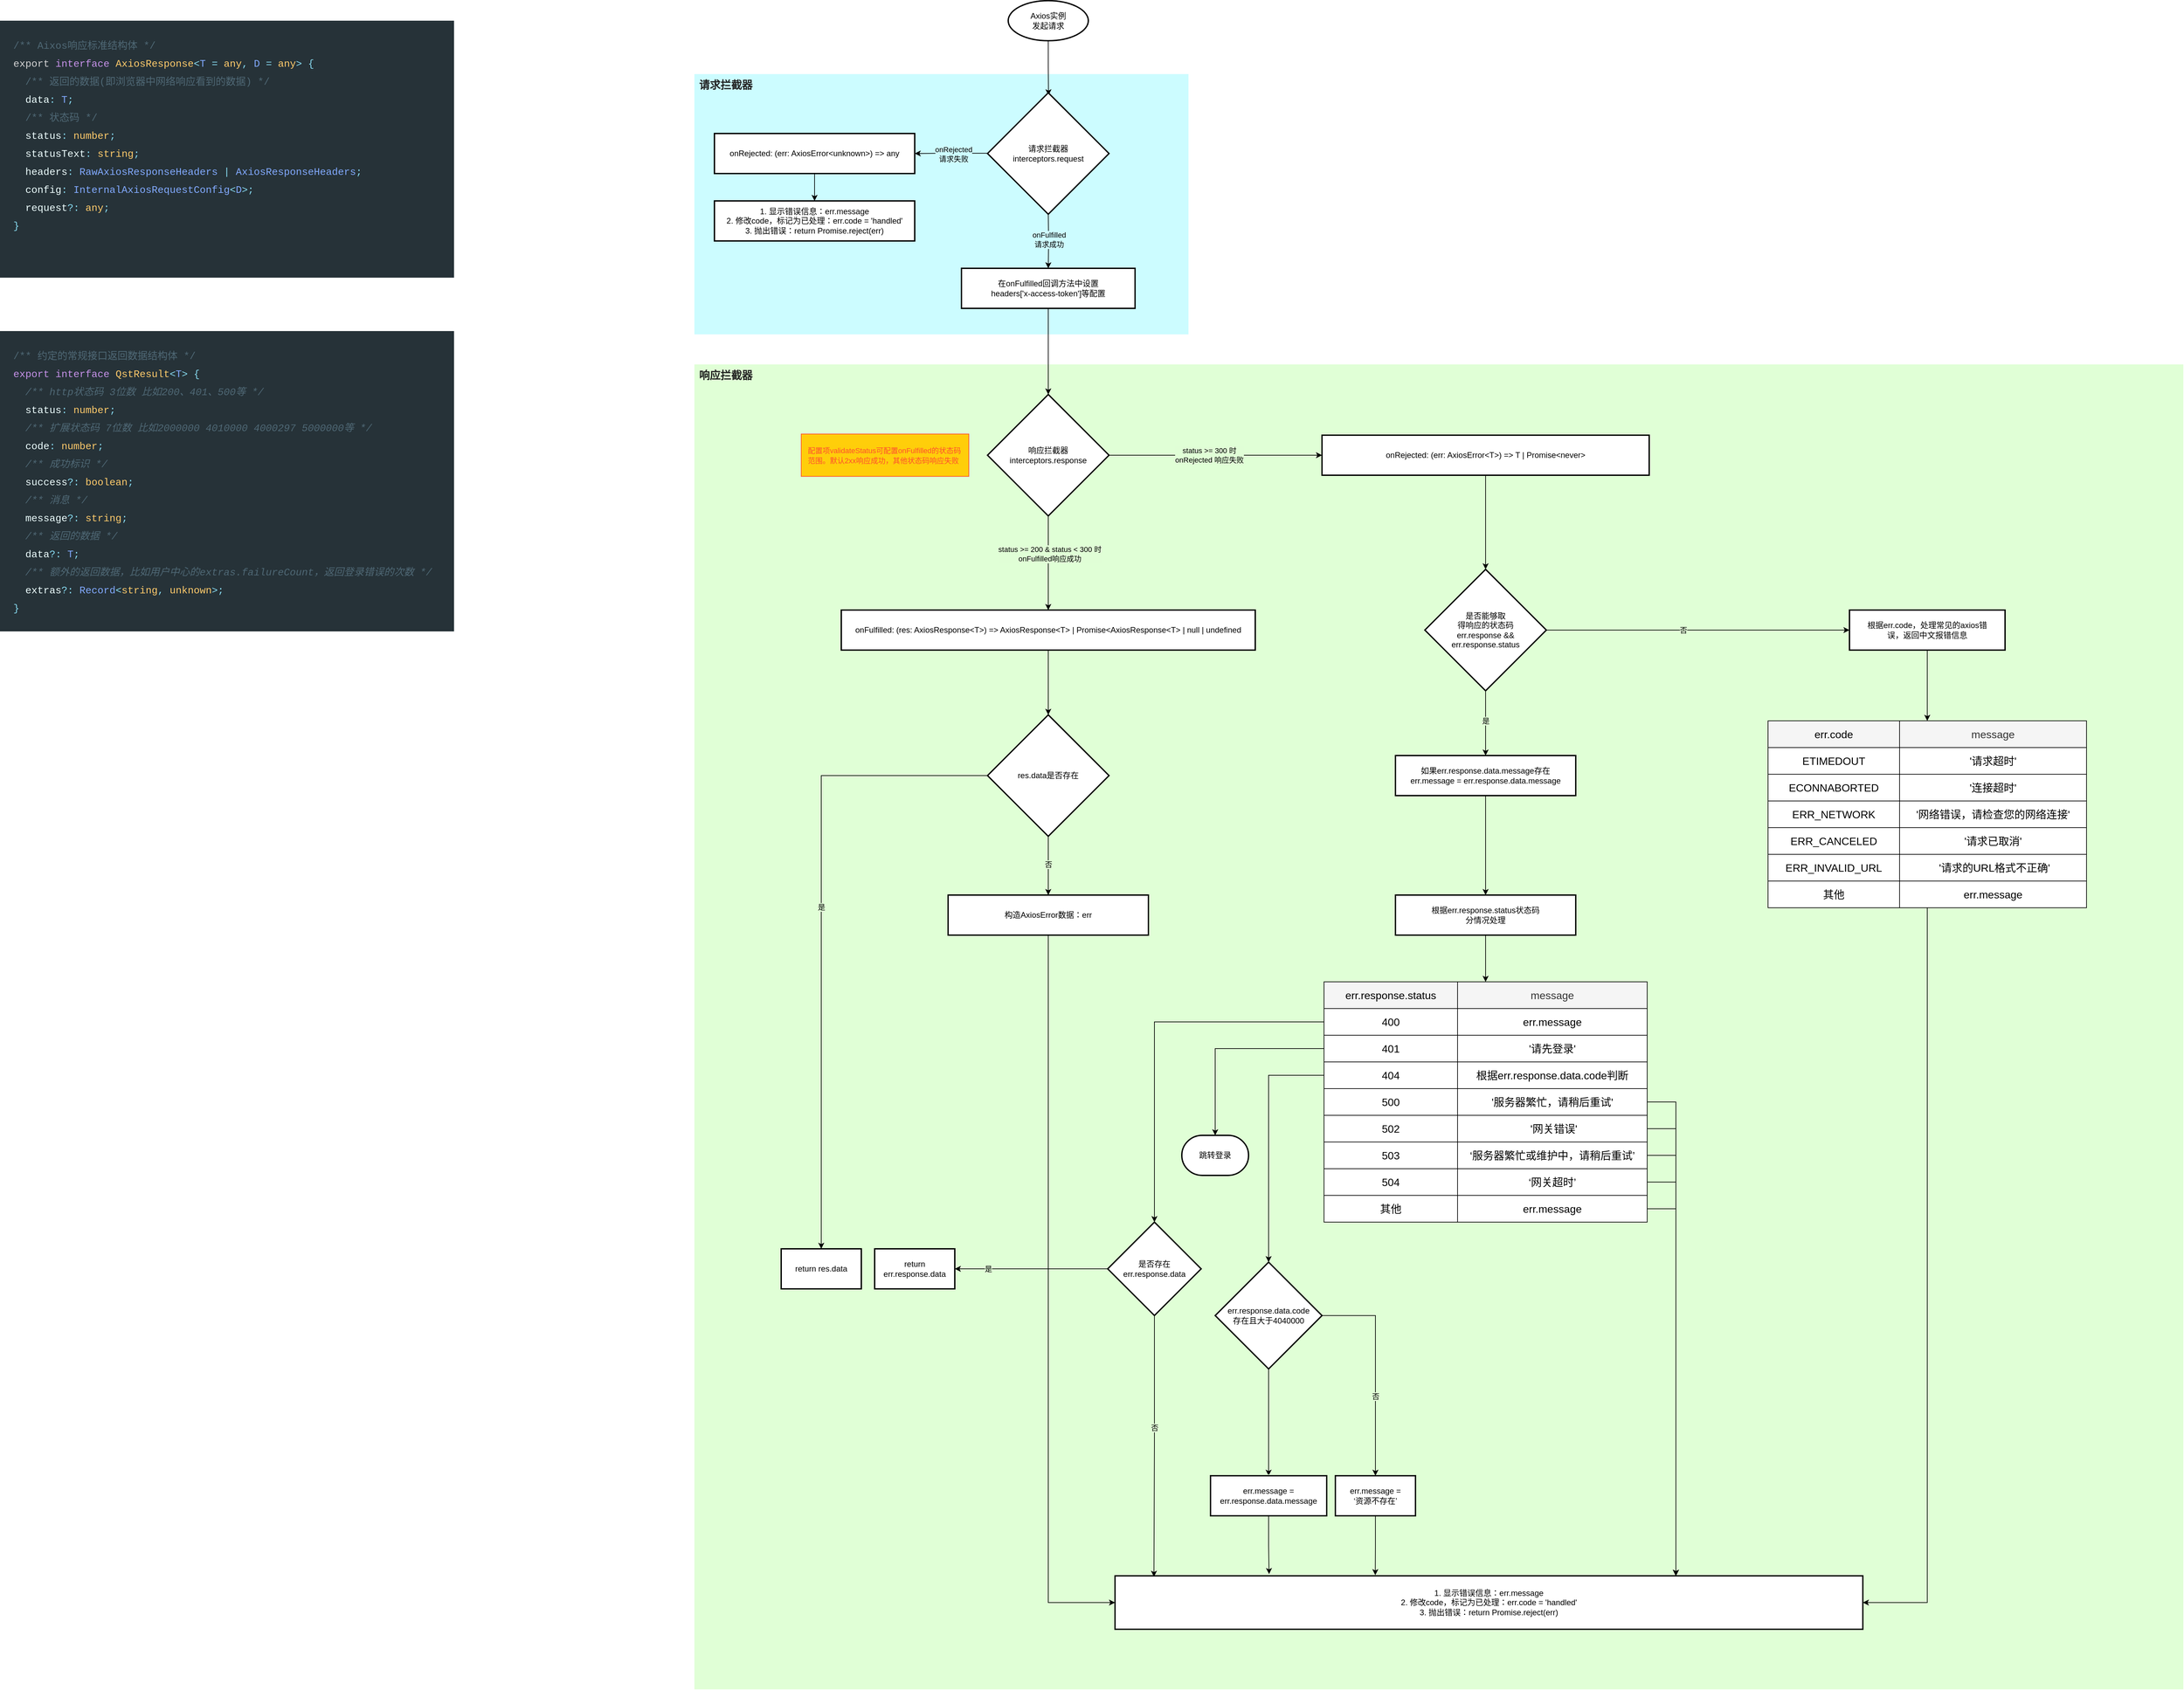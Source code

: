 <mxfile version="21.7.2" type="github">
  <diagram name="第 1 页" id="xQtrfD_Nb6HlviRhQj4i">
    <mxGraphModel dx="2612" dy="1546" grid="1" gridSize="10" guides="1" tooltips="1" connect="1" arrows="1" fold="1" page="1" pageScale="1" pageWidth="827" pageHeight="1169" math="0" shadow="0">
      <root>
        <mxCell id="0" />
        <mxCell id="1" parent="0" />
        <mxCell id="5VQ-BHDmZFzjsblghesp-70" value="响应拦截器" style="rounded=0;whiteSpace=wrap;html=1;fillColor=#E0FFD6;strokeColor=none;verticalAlign=top;align=left;spacingLeft=5;fontStyle=1;fontSize=16;fontColor=#222222;movable=0;resizable=0;rotatable=0;deletable=0;editable=0;locked=1;connectable=0;" vertex="1" parent="1">
          <mxGeometry x="1120" y="635" width="2230" height="1985" as="geometry" />
        </mxCell>
        <mxCell id="5VQ-BHDmZFzjsblghesp-57" value="请求拦截器" style="rounded=0;whiteSpace=wrap;html=1;fillColor=#ccfcff;strokeColor=none;verticalAlign=top;align=left;spacingLeft=5;fontStyle=1;fontSize=16;fontColor=#222222;movable=0;resizable=0;rotatable=0;deletable=0;editable=0;locked=1;connectable=0;" vertex="1" parent="1">
          <mxGeometry x="1120" y="200" width="740" height="390" as="geometry" />
        </mxCell>
        <mxCell id="5VQ-BHDmZFzjsblghesp-15" value="&lt;div style=&quot;font-family: &amp;quot;Fira Code&amp;quot;, Menlo, Monaco, &amp;quot;Courier New&amp;quot;, monospace, Menlo, Monaco, &amp;quot;Courier New&amp;quot;, monospace; font-size: 15px; line-height: 27px;&quot;&gt;&lt;div style=&quot;line-height: 27px;&quot;&gt;&lt;div style=&quot;&quot;&gt;&lt;font color=&quot;#4f6875&quot;&gt;/** 约定的常规接口返回数据结构体 */&lt;/font&gt;&lt;/div&gt;&lt;div style=&quot;color: rgb(212, 212, 212);&quot;&gt;&lt;span style=&quot;color: #c792ea;&quot;&gt;export&lt;/span&gt;&lt;span style=&quot;color: #eeffff;&quot;&gt; &lt;/span&gt;&lt;span style=&quot;color: #c792ea;&quot;&gt;interface&lt;/span&gt;&lt;span style=&quot;color: #eeffff;&quot;&gt; &lt;/span&gt;&lt;span style=&quot;color: #ffcb6b;&quot;&gt;QstResult&lt;/span&gt;&lt;span style=&quot;color: #89ddf3;&quot;&gt;&amp;lt;&lt;/span&gt;&lt;span style=&quot;color: #82aaff;&quot;&gt;T&lt;/span&gt;&lt;span style=&quot;color: #89ddf3;&quot;&gt;&amp;gt;&lt;/span&gt;&lt;span style=&quot;color: #eeffff;&quot;&gt; &lt;/span&gt;&lt;span style=&quot;color: #89ddf3;&quot;&gt;{&lt;/span&gt;&lt;/div&gt;&lt;div style=&quot;color: rgb(212, 212, 212);&quot;&gt;&lt;span style=&quot;color: #eeffff;&quot;&gt;&lt;/span&gt;&lt;span style=&quot;color: #4f6875;font-style: italic;&quot;&gt;&amp;nbsp; /** http状态码 3位数 比如200、401、500等 */&lt;/span&gt;&lt;/div&gt;&lt;div style=&quot;color: rgb(212, 212, 212);&quot;&gt;&lt;span style=&quot;color: #eeffff;&quot;&gt;&amp;nbsp; status&lt;/span&gt;&lt;span style=&quot;color: #89ddf3;&quot;&gt;:&lt;/span&gt;&lt;span style=&quot;color: #eeffff;&quot;&gt; &lt;/span&gt;&lt;span style=&quot;color: #ffcb6b;&quot;&gt;number&lt;/span&gt;&lt;span style=&quot;color: #89ddf3;&quot;&gt;;&lt;/span&gt;&lt;/div&gt;&lt;div style=&quot;color: rgb(212, 212, 212);&quot;&gt;&lt;span style=&quot;color: #eeffff;&quot;&gt;&lt;/span&gt;&lt;span style=&quot;color: #4f6875;font-style: italic;&quot;&gt;&amp;nbsp; /** 扩展状态码 7位数 比如2000000 4010000 4000297 5000000等 */&lt;/span&gt;&lt;/div&gt;&lt;div style=&quot;color: rgb(212, 212, 212);&quot;&gt;&lt;span style=&quot;color: #eeffff;&quot;&gt;&amp;nbsp; code&lt;/span&gt;&lt;span style=&quot;color: #89ddf3;&quot;&gt;:&lt;/span&gt;&lt;span style=&quot;color: #eeffff;&quot;&gt; &lt;/span&gt;&lt;span style=&quot;color: #ffcb6b;&quot;&gt;number&lt;/span&gt;&lt;span style=&quot;color: #89ddf3;&quot;&gt;;&lt;/span&gt;&lt;/div&gt;&lt;div style=&quot;color: rgb(212, 212, 212);&quot;&gt;&lt;span style=&quot;color: #eeffff;&quot;&gt;&lt;/span&gt;&lt;span style=&quot;color: #4f6875;font-style: italic;&quot;&gt;&amp;nbsp; /** 成功标识 */&lt;/span&gt;&lt;/div&gt;&lt;div style=&quot;color: rgb(212, 212, 212);&quot;&gt;&lt;span style=&quot;color: #eeffff;&quot;&gt;&amp;nbsp; success&lt;/span&gt;&lt;span style=&quot;color: #89ddf3;&quot;&gt;?:&lt;/span&gt;&lt;span style=&quot;color: #eeffff;&quot;&gt; &lt;/span&gt;&lt;span style=&quot;color: #ffcb6b;&quot;&gt;boolean&lt;/span&gt;&lt;span style=&quot;color: #89ddf3;&quot;&gt;;&lt;/span&gt;&lt;/div&gt;&lt;div style=&quot;color: rgb(212, 212, 212);&quot;&gt;&lt;span style=&quot;color: #eeffff;&quot;&gt;&lt;/span&gt;&lt;span style=&quot;color: #4f6875;font-style: italic;&quot;&gt;&amp;nbsp; /** 消息 */&lt;/span&gt;&lt;/div&gt;&lt;div style=&quot;color: rgb(212, 212, 212);&quot;&gt;&lt;span style=&quot;color: #eeffff;&quot;&gt;&amp;nbsp; message&lt;/span&gt;&lt;span style=&quot;color: #89ddf3;&quot;&gt;?:&lt;/span&gt;&lt;span style=&quot;color: #eeffff;&quot;&gt; &lt;/span&gt;&lt;span style=&quot;color: #ffcb6b;&quot;&gt;string&lt;/span&gt;&lt;span style=&quot;color: #89ddf3;&quot;&gt;;&lt;/span&gt;&lt;/div&gt;&lt;div style=&quot;color: rgb(212, 212, 212);&quot;&gt;&lt;span style=&quot;color: #eeffff;&quot;&gt;&lt;/span&gt;&lt;span style=&quot;color: #4f6875;font-style: italic;&quot;&gt;&amp;nbsp; /** 返回的数据 */&lt;/span&gt;&lt;/div&gt;&lt;div style=&quot;color: rgb(212, 212, 212);&quot;&gt;&lt;span style=&quot;color: #eeffff;&quot;&gt;&amp;nbsp; data&lt;/span&gt;&lt;span style=&quot;color: #89ddf3;&quot;&gt;?:&lt;/span&gt;&lt;span style=&quot;color: #eeffff;&quot;&gt; &lt;/span&gt;&lt;span style=&quot;color: #82aaff;&quot;&gt;T&lt;/span&gt;&lt;span style=&quot;color: #89ddf3;&quot;&gt;;&lt;/span&gt;&lt;/div&gt;&lt;div style=&quot;color: rgb(212, 212, 212);&quot;&gt;&lt;span style=&quot;color: #eeffff;&quot;&gt;&lt;/span&gt;&lt;span style=&quot;color: #4f6875;font-style: italic;&quot;&gt;&amp;nbsp; /** 额外的返回数据，比如用户中心的extras.failureCount，返回登录错误的次数 */&lt;/span&gt;&lt;/div&gt;&lt;div style=&quot;color: rgb(212, 212, 212);&quot;&gt;&lt;span style=&quot;color: #eeffff;&quot;&gt;&amp;nbsp; extras&lt;/span&gt;&lt;span style=&quot;color: #89ddf3;&quot;&gt;?:&lt;/span&gt;&lt;span style=&quot;color: #eeffff;&quot;&gt; &lt;/span&gt;&lt;span style=&quot;color: #82aaff;&quot;&gt;Record&lt;/span&gt;&lt;span style=&quot;color: #89ddf3;&quot;&gt;&amp;lt;&lt;/span&gt;&lt;span style=&quot;color: #ffcb6b;&quot;&gt;string&lt;/span&gt;&lt;span style=&quot;color: #89ddf3;&quot;&gt;,&lt;/span&gt;&lt;span style=&quot;color: #eeffff;&quot;&gt; &lt;/span&gt;&lt;span style=&quot;color: #ffcb6b;&quot;&gt;unknown&lt;/span&gt;&lt;span style=&quot;color: #89ddf3;&quot;&gt;&amp;gt;;&lt;/span&gt;&lt;/div&gt;&lt;div style=&quot;color: rgb(212, 212, 212);&quot;&gt;&lt;span style=&quot;color: #89ddf3;&quot;&gt;}&lt;/span&gt;&lt;/div&gt;&lt;/div&gt;&lt;/div&gt;" style="text;whiteSpace=wrap;html=1;perimeter=rectanglePerimeter;container=0;backgroundOutline=0;comic=0;labelBorderColor=none;verticalAlign=top;fontStyle=0;spacingTop=10;labelBackgroundColor=#263238;spacing=10;spacingLeft=10;spacingBottom=10;spacingRight=10;fillColor=#263238;" vertex="1" parent="1">
          <mxGeometry x="80" y="585" width="680" height="450" as="geometry" />
        </mxCell>
        <mxCell id="5VQ-BHDmZFzjsblghesp-24" value="&lt;div style=&quot;font-family: &amp;quot;Fira Code&amp;quot;, Menlo, Monaco, &amp;quot;Courier New&amp;quot;, monospace, Menlo, Monaco, &amp;quot;Courier New&amp;quot;, monospace; font-size: 15px; line-height: 27px;&quot;&gt;&lt;div style=&quot;line-height: 27px;&quot;&gt;&lt;div style=&quot;&quot;&gt;&lt;div style=&quot;line-height: 27px;&quot;&gt;&lt;div style=&quot;&quot;&gt;&lt;font color=&quot;#4f6875&quot;&gt;/** Aixos响应标准结构体 */&lt;/font&gt;&lt;br&gt;&lt;/div&gt;&lt;div style=&quot;color: rgb(212, 212, 212);&quot;&gt;export&lt;span style=&quot;color: #eeffff;&quot;&gt; &lt;/span&gt;&lt;span style=&quot;color: #c792ea;&quot;&gt;interface&lt;/span&gt;&lt;span style=&quot;color: #eeffff;&quot;&gt; &lt;/span&gt;&lt;span style=&quot;color: #ffcb6b;&quot;&gt;AxiosResponse&lt;/span&gt;&lt;span style=&quot;color: #89ddf3;&quot;&gt;&amp;lt;&lt;/span&gt;&lt;span style=&quot;color: #82aaff;&quot;&gt;T&lt;/span&gt;&lt;span style=&quot;color: #eeffff;&quot;&gt; &lt;/span&gt;&lt;span style=&quot;color: #89ddf3;&quot;&gt;=&lt;/span&gt;&lt;span style=&quot;color: #eeffff;&quot;&gt; &lt;/span&gt;&lt;span style=&quot;color: #ffcb6b;&quot;&gt;any&lt;/span&gt;&lt;span style=&quot;color: #89ddf3;&quot;&gt;,&lt;/span&gt;&lt;span style=&quot;color: #eeffff;&quot;&gt; &lt;/span&gt;&lt;span style=&quot;color: #82aaff;&quot;&gt;D&lt;/span&gt;&lt;span style=&quot;color: #eeffff;&quot;&gt; &lt;/span&gt;&lt;span style=&quot;color: #89ddf3;&quot;&gt;=&lt;/span&gt;&lt;span style=&quot;color: #eeffff;&quot;&gt; &lt;/span&gt;&lt;span style=&quot;color: #ffcb6b;&quot;&gt;any&lt;/span&gt;&lt;span style=&quot;color: #89ddf3;&quot;&gt;&amp;gt;&lt;/span&gt;&lt;span style=&quot;color: #eeffff;&quot;&gt; &lt;/span&gt;&lt;span style=&quot;color: #89ddf3;&quot;&gt;{&lt;/span&gt;&lt;/div&gt;&lt;div style=&quot;&quot;&gt;&lt;span style=&quot;color: rgb(137, 221, 243);&quot;&gt;&amp;nbsp; &lt;/span&gt;&lt;font color=&quot;#4f6875&quot;&gt;/** 返回的数据(即浏览器中网络响应看到的数据) */&lt;/font&gt;&lt;/div&gt;&lt;div style=&quot;color: rgb(212, 212, 212);&quot;&gt;&lt;span style=&quot;color: #eeffff;&quot;&gt;&amp;nbsp; data&lt;/span&gt;&lt;span style=&quot;color: #89ddf3;&quot;&gt;:&lt;/span&gt;&lt;span style=&quot;color: #eeffff;&quot;&gt; &lt;/span&gt;&lt;span style=&quot;color: #82aaff;&quot;&gt;T&lt;/span&gt;&lt;span style=&quot;color: #89ddf3;&quot;&gt;;&lt;/span&gt;&lt;/div&gt;&lt;div style=&quot;&quot;&gt;&lt;span style=&quot;color: rgb(137, 221, 243);&quot;&gt;&amp;nbsp;&amp;nbsp;&lt;/span&gt;&lt;font color=&quot;#4f6875&quot;&gt;/** 状态码 */&lt;/font&gt;&lt;/div&gt;&lt;div style=&quot;color: rgb(212, 212, 212);&quot;&gt;&lt;span style=&quot;color: #eeffff;&quot;&gt;&amp;nbsp; status&lt;/span&gt;&lt;span style=&quot;color: #89ddf3;&quot;&gt;:&lt;/span&gt;&lt;span style=&quot;color: #eeffff;&quot;&gt; &lt;/span&gt;&lt;span style=&quot;color: #ffcb6b;&quot;&gt;number&lt;/span&gt;&lt;span style=&quot;color: #89ddf3;&quot;&gt;;&lt;/span&gt;&lt;/div&gt;&lt;div style=&quot;color: rgb(212, 212, 212);&quot;&gt;&lt;span style=&quot;color: #eeffff;&quot;&gt;&amp;nbsp; statusText&lt;/span&gt;&lt;span style=&quot;color: #89ddf3;&quot;&gt;:&lt;/span&gt;&lt;span style=&quot;color: #eeffff;&quot;&gt; &lt;/span&gt;&lt;span style=&quot;color: #ffcb6b;&quot;&gt;string&lt;/span&gt;&lt;span style=&quot;color: #89ddf3;&quot;&gt;;&lt;/span&gt;&lt;/div&gt;&lt;div style=&quot;color: rgb(212, 212, 212);&quot;&gt;&lt;span style=&quot;color: #eeffff;&quot;&gt;&amp;nbsp; headers&lt;/span&gt;&lt;span style=&quot;color: #89ddf3;&quot;&gt;:&lt;/span&gt;&lt;span style=&quot;color: #eeffff;&quot;&gt; &lt;/span&gt;&lt;span style=&quot;color: #82aaff;&quot;&gt;RawAxiosResponseHeaders&lt;/span&gt;&lt;span style=&quot;color: #eeffff;&quot;&gt; &lt;/span&gt;&lt;span style=&quot;color: #89ddf3;&quot;&gt;|&lt;/span&gt;&lt;span style=&quot;color: #eeffff;&quot;&gt; &lt;/span&gt;&lt;span style=&quot;color: #82aaff;&quot;&gt;AxiosResponseHeaders&lt;/span&gt;&lt;span style=&quot;color: #89ddf3;&quot;&gt;;&lt;/span&gt;&lt;/div&gt;&lt;div style=&quot;color: rgb(212, 212, 212);&quot;&gt;&lt;span style=&quot;color: #eeffff;&quot;&gt;&amp;nbsp; config&lt;/span&gt;&lt;span style=&quot;color: #89ddf3;&quot;&gt;:&lt;/span&gt;&lt;span style=&quot;color: #eeffff;&quot;&gt; &lt;/span&gt;&lt;span style=&quot;color: #82aaff;&quot;&gt;InternalAxiosRequestConfig&lt;/span&gt;&lt;span style=&quot;color: #89ddf3;&quot;&gt;&amp;lt;&lt;/span&gt;&lt;span style=&quot;color: #82aaff;&quot;&gt;D&lt;/span&gt;&lt;span style=&quot;color: #89ddf3;&quot;&gt;&amp;gt;;&lt;/span&gt;&lt;/div&gt;&lt;div style=&quot;color: rgb(212, 212, 212);&quot;&gt;&lt;span style=&quot;color: #eeffff;&quot;&gt;&amp;nbsp; request&lt;/span&gt;&lt;span style=&quot;color: #89ddf3;&quot;&gt;?:&lt;/span&gt;&lt;span style=&quot;color: #eeffff;&quot;&gt; &lt;/span&gt;&lt;span style=&quot;color: #ffcb6b;&quot;&gt;any&lt;/span&gt;&lt;span style=&quot;color: #89ddf3;&quot;&gt;;&lt;/span&gt;&lt;/div&gt;&lt;div style=&quot;color: rgb(212, 212, 212);&quot;&gt;&lt;span style=&quot;color: #89ddf3;&quot;&gt;}&lt;/span&gt;&lt;/div&gt;&lt;/div&gt;&lt;/div&gt;&lt;/div&gt;&lt;/div&gt;" style="text;whiteSpace=wrap;html=1;perimeter=rectanglePerimeter;container=0;backgroundOutline=0;comic=0;labelBorderColor=none;verticalAlign=top;fontStyle=0;spacingTop=10;labelBackgroundColor=#263238;spacing=10;spacingLeft=10;spacingBottom=10;spacingRight=10;fillColor=#263238;" vertex="1" parent="1">
          <mxGeometry x="80" y="120" width="680" height="385" as="geometry" />
        </mxCell>
        <mxCell id="5VQ-BHDmZFzjsblghesp-45" value="" style="edgeStyle=orthogonalEdgeStyle;rounded=0;orthogonalLoop=1;jettySize=auto;html=1;entryX=0.502;entryY=0.021;entryDx=0;entryDy=0;entryPerimeter=0;" edge="1" parent="1" source="5VQ-BHDmZFzjsblghesp-25" target="5VQ-BHDmZFzjsblghesp-46">
          <mxGeometry relative="1" as="geometry">
            <mxPoint x="1650" y="220" as="targetPoint" />
          </mxGeometry>
        </mxCell>
        <mxCell id="5VQ-BHDmZFzjsblghesp-25" value="Axios实例&lt;br&gt;发起请求" style="strokeWidth=2;html=1;shape=mxgraph.flowchart.start_1;whiteSpace=wrap;" vertex="1" parent="1">
          <mxGeometry x="1590" y="90" width="120" height="60" as="geometry" />
        </mxCell>
        <mxCell id="5VQ-BHDmZFzjsblghesp-34" value="" style="edgeStyle=orthogonalEdgeStyle;rounded=0;orthogonalLoop=1;jettySize=auto;html=1;exitX=0.024;exitY=0.498;exitDx=0;exitDy=0;exitPerimeter=0;" edge="1" parent="1" source="5VQ-BHDmZFzjsblghesp-46" target="5VQ-BHDmZFzjsblghesp-33">
          <mxGeometry relative="1" as="geometry">
            <mxPoint x="1560" y="319" as="sourcePoint" />
          </mxGeometry>
        </mxCell>
        <mxCell id="5VQ-BHDmZFzjsblghesp-38" value="onRejected&lt;br&gt;请求失败" style="edgeLabel;html=1;align=center;verticalAlign=middle;resizable=0;points=[];labelBackgroundColor=#cdfcff;" vertex="1" connectable="0" parent="5VQ-BHDmZFzjsblghesp-34">
          <mxGeometry x="-0.028" y="1" relative="1" as="geometry">
            <mxPoint as="offset" />
          </mxGeometry>
        </mxCell>
        <mxCell id="5VQ-BHDmZFzjsblghesp-40" value="" style="edgeStyle=orthogonalEdgeStyle;rounded=0;orthogonalLoop=1;jettySize=auto;html=1;" edge="1" parent="1" target="5VQ-BHDmZFzjsblghesp-39">
          <mxGeometry relative="1" as="geometry">
            <mxPoint x="1650" y="408" as="sourcePoint" />
          </mxGeometry>
        </mxCell>
        <mxCell id="5VQ-BHDmZFzjsblghesp-41" value="onFulfilled&lt;br&gt;请求成功" style="edgeLabel;html=1;align=center;verticalAlign=middle;resizable=0;points=[];labelBackgroundColor=#cdfcff;" vertex="1" connectable="0" parent="5VQ-BHDmZFzjsblghesp-40">
          <mxGeometry x="-0.045" y="4" relative="1" as="geometry">
            <mxPoint x="-4" as="offset" />
          </mxGeometry>
        </mxCell>
        <mxCell id="5VQ-BHDmZFzjsblghesp-62" value="" style="edgeStyle=orthogonalEdgeStyle;rounded=0;orthogonalLoop=1;jettySize=auto;html=1;" edge="1" parent="1" source="5VQ-BHDmZFzjsblghesp-33" target="5VQ-BHDmZFzjsblghesp-61">
          <mxGeometry relative="1" as="geometry" />
        </mxCell>
        <mxCell id="5VQ-BHDmZFzjsblghesp-33" value="onRejected: (err: AxiosError&amp;lt;unknown&amp;gt;) =&amp;gt; any" style="rounded=0;whiteSpace=wrap;html=1;strokeWidth=2;" vertex="1" parent="1">
          <mxGeometry x="1150" y="289" width="300" height="60" as="geometry" />
        </mxCell>
        <mxCell id="5VQ-BHDmZFzjsblghesp-43" value="" style="edgeStyle=orthogonalEdgeStyle;rounded=0;orthogonalLoop=1;jettySize=auto;html=1;" edge="1" parent="1" source="5VQ-BHDmZFzjsblghesp-39" target="5VQ-BHDmZFzjsblghesp-42">
          <mxGeometry relative="1" as="geometry" />
        </mxCell>
        <mxCell id="5VQ-BHDmZFzjsblghesp-39" value="在onFulfilled回调方法中设置&lt;br&gt;headers[&#39;x-access-token&#39;]等配置" style="rounded=0;whiteSpace=wrap;html=1;strokeWidth=2;" vertex="1" parent="1">
          <mxGeometry x="1520" y="491" width="260" height="60" as="geometry" />
        </mxCell>
        <mxCell id="5VQ-BHDmZFzjsblghesp-48" value="" style="edgeStyle=orthogonalEdgeStyle;rounded=0;orthogonalLoop=1;jettySize=auto;html=1;" edge="1" parent="1" source="5VQ-BHDmZFzjsblghesp-42" target="5VQ-BHDmZFzjsblghesp-47">
          <mxGeometry relative="1" as="geometry" />
        </mxCell>
        <mxCell id="5VQ-BHDmZFzjsblghesp-49" value="status &amp;gt;= 200 &amp;amp; status &amp;lt; 300 时&lt;br&gt;onFulfilled响应成功" style="edgeLabel;html=1;align=center;verticalAlign=middle;resizable=0;points=[];labelBackgroundColor=#e0fed6;" vertex="1" connectable="0" parent="5VQ-BHDmZFzjsblghesp-48">
          <mxGeometry x="-0.192" y="2" relative="1" as="geometry">
            <mxPoint as="offset" />
          </mxGeometry>
        </mxCell>
        <mxCell id="5VQ-BHDmZFzjsblghesp-53" value="" style="edgeStyle=orthogonalEdgeStyle;rounded=0;orthogonalLoop=1;jettySize=auto;html=1;" edge="1" parent="1" source="5VQ-BHDmZFzjsblghesp-42" target="5VQ-BHDmZFzjsblghesp-52">
          <mxGeometry relative="1" as="geometry" />
        </mxCell>
        <mxCell id="5VQ-BHDmZFzjsblghesp-54" value="status &amp;gt;= 300 时&lt;br&gt;onRejected 响应失败" style="edgeLabel;html=1;align=center;verticalAlign=middle;resizable=0;points=[];labelBackgroundColor=#e0fed6;" vertex="1" connectable="0" parent="5VQ-BHDmZFzjsblghesp-53">
          <mxGeometry x="-0.064" relative="1" as="geometry">
            <mxPoint as="offset" />
          </mxGeometry>
        </mxCell>
        <mxCell id="5VQ-BHDmZFzjsblghesp-42" value="响应拦截器&lt;br&gt;interceptors.response" style="rhombus;whiteSpace=wrap;html=1;rounded=0;strokeWidth=2;" vertex="1" parent="1">
          <mxGeometry x="1559" y="680" width="182" height="182" as="geometry" />
        </mxCell>
        <mxCell id="5VQ-BHDmZFzjsblghesp-46" value="请求拦截器&lt;br&gt;interceptors.request" style="rhombus;whiteSpace=wrap;html=1;rounded=0;strokeWidth=2;" vertex="1" parent="1">
          <mxGeometry x="1559" y="228" width="182" height="182" as="geometry" />
        </mxCell>
        <mxCell id="5VQ-BHDmZFzjsblghesp-51" value="" style="edgeStyle=orthogonalEdgeStyle;rounded=0;orthogonalLoop=1;jettySize=auto;html=1;" edge="1" parent="1" source="5VQ-BHDmZFzjsblghesp-47" target="5VQ-BHDmZFzjsblghesp-50">
          <mxGeometry relative="1" as="geometry" />
        </mxCell>
        <mxCell id="5VQ-BHDmZFzjsblghesp-47" value="onFulfilled: (res: AxiosResponse&amp;lt;T&amp;gt;) =&amp;gt; AxiosResponse&amp;lt;T&amp;gt; | Promise&amp;lt;AxiosResponse&amp;lt;T&amp;gt; | null | undefined" style="whiteSpace=wrap;html=1;rounded=0;strokeWidth=2;" vertex="1" parent="1">
          <mxGeometry x="1340" y="1003" width="620" height="60" as="geometry" />
        </mxCell>
        <mxCell id="5VQ-BHDmZFzjsblghesp-59" value="" style="edgeStyle=orthogonalEdgeStyle;rounded=0;orthogonalLoop=1;jettySize=auto;html=1;" edge="1" parent="1" source="5VQ-BHDmZFzjsblghesp-50" target="5VQ-BHDmZFzjsblghesp-58">
          <mxGeometry relative="1" as="geometry" />
        </mxCell>
        <mxCell id="5VQ-BHDmZFzjsblghesp-60" value="否" style="edgeLabel;html=1;align=center;verticalAlign=middle;resizable=0;points=[];labelBackgroundColor=#e0fed6;" vertex="1" connectable="0" parent="5VQ-BHDmZFzjsblghesp-59">
          <mxGeometry x="-0.056" relative="1" as="geometry">
            <mxPoint as="offset" />
          </mxGeometry>
        </mxCell>
        <mxCell id="5VQ-BHDmZFzjsblghesp-68" value="" style="edgeStyle=orthogonalEdgeStyle;rounded=0;orthogonalLoop=1;jettySize=auto;html=1;" edge="1" parent="1" source="5VQ-BHDmZFzjsblghesp-50" target="5VQ-BHDmZFzjsblghesp-67">
          <mxGeometry relative="1" as="geometry" />
        </mxCell>
        <mxCell id="5VQ-BHDmZFzjsblghesp-69" value="是" style="edgeLabel;html=1;align=center;verticalAlign=middle;resizable=0;points=[];labelBackgroundColor=#e0fed6;" vertex="1" connectable="0" parent="5VQ-BHDmZFzjsblghesp-68">
          <mxGeometry x="-0.069" y="4" relative="1" as="geometry">
            <mxPoint x="-4" as="offset" />
          </mxGeometry>
        </mxCell>
        <mxCell id="5VQ-BHDmZFzjsblghesp-50" value="res.data是否存在" style="rhombus;whiteSpace=wrap;html=1;rounded=0;strokeWidth=2;" vertex="1" parent="1">
          <mxGeometry x="1559" y="1160" width="182" height="182" as="geometry" />
        </mxCell>
        <mxCell id="5VQ-BHDmZFzjsblghesp-73" value="" style="edgeStyle=orthogonalEdgeStyle;rounded=0;orthogonalLoop=1;jettySize=auto;html=1;" edge="1" parent="1" source="5VQ-BHDmZFzjsblghesp-52" target="5VQ-BHDmZFzjsblghesp-72">
          <mxGeometry relative="1" as="geometry" />
        </mxCell>
        <mxCell id="5VQ-BHDmZFzjsblghesp-52" value="onRejected: (err: AxiosError&amp;lt;T&amp;gt;) =&amp;gt; T | Promise&amp;lt;never&amp;gt;" style="whiteSpace=wrap;html=1;rounded=0;strokeWidth=2;" vertex="1" parent="1">
          <mxGeometry x="2060" y="741" width="490" height="60" as="geometry" />
        </mxCell>
        <mxCell id="5VQ-BHDmZFzjsblghesp-56" value="&lt;span style=&quot;font-family: Helvetica; font-size: 11px; font-style: normal; font-variant-ligatures: normal; font-variant-caps: normal; font-weight: 400; letter-spacing: normal; orphans: 2; text-align: center; text-indent: 0px; text-transform: none; widows: 2; word-spacing: 0px; -webkit-text-stroke-width: 0px; text-decoration-thickness: initial; text-decoration-style: initial; text-decoration-color: initial; float: none; display: inline !important;&quot;&gt;配置项validateStatus可配置onFulfilled的状态码范围。&lt;/span&gt;&lt;span style=&quot;font-family: Helvetica; font-size: 11px; font-style: normal; font-variant-ligatures: normal; font-variant-caps: normal; font-weight: 400; letter-spacing: normal; orphans: 2; text-align: center; text-indent: 0px; text-transform: none; widows: 2; word-spacing: 0px; -webkit-text-stroke-width: 0px; text-decoration-thickness: initial; text-decoration-style: initial; text-decoration-color: initial; float: none; display: inline !important;&quot;&gt;默认2xx响应成功，其他状态码响应失败&lt;/span&gt;" style="text;whiteSpace=wrap;html=1;labelBackgroundColor=#fece0a;fillColor=#FFCE0A;spacingTop=5;spacing=5;spacingLeft=5;spacingRight=5;spacingBottom=5;verticalAlign=middle;fontColor=#FF4C30;strokeColor=#ff4c30;rounded=0;shadow=0;glass=0;" vertex="1" parent="1">
          <mxGeometry x="1280" y="739.25" width="251" height="63.5" as="geometry" />
        </mxCell>
        <mxCell id="5VQ-BHDmZFzjsblghesp-241" style="edgeStyle=orthogonalEdgeStyle;rounded=0;orthogonalLoop=1;jettySize=auto;html=1;entryX=0;entryY=0.5;entryDx=0;entryDy=0;" edge="1" parent="1" source="5VQ-BHDmZFzjsblghesp-58" target="5VQ-BHDmZFzjsblghesp-120">
          <mxGeometry relative="1" as="geometry" />
        </mxCell>
        <mxCell id="5VQ-BHDmZFzjsblghesp-58" value="构造AxiosError数据：err" style="whiteSpace=wrap;html=1;rounded=0;strokeWidth=2;" vertex="1" parent="1">
          <mxGeometry x="1500" y="1430" width="300" height="60" as="geometry" />
        </mxCell>
        <mxCell id="5VQ-BHDmZFzjsblghesp-61" value="1. 显示错误信息：err.message&lt;br&gt;2. 修改code，标记为已处理：err.code = &#39;handled&#39;&lt;br&gt;3. 抛出错误：return Promise.reject(err)" style="rounded=0;whiteSpace=wrap;html=1;strokeWidth=2;" vertex="1" parent="1">
          <mxGeometry x="1150" y="390" width="300" height="60" as="geometry" />
        </mxCell>
        <mxCell id="5VQ-BHDmZFzjsblghesp-67" value="return res.data" style="whiteSpace=wrap;html=1;rounded=0;strokeWidth=2;" vertex="1" parent="1">
          <mxGeometry x="1250" y="1960" width="120" height="60" as="geometry" />
        </mxCell>
        <mxCell id="5VQ-BHDmZFzjsblghesp-78" value="" style="edgeStyle=orthogonalEdgeStyle;rounded=0;orthogonalLoop=1;jettySize=auto;html=1;" edge="1" parent="1" source="5VQ-BHDmZFzjsblghesp-72" target="5VQ-BHDmZFzjsblghesp-77">
          <mxGeometry relative="1" as="geometry" />
        </mxCell>
        <mxCell id="5VQ-BHDmZFzjsblghesp-79" value="否" style="edgeLabel;html=1;align=center;verticalAlign=middle;resizable=0;points=[];labelBackgroundColor=#e0fed6;" vertex="1" connectable="0" parent="5VQ-BHDmZFzjsblghesp-78">
          <mxGeometry x="-0.12" relative="1" as="geometry">
            <mxPoint x="5" as="offset" />
          </mxGeometry>
        </mxCell>
        <mxCell id="5VQ-BHDmZFzjsblghesp-133" value="" style="edgeStyle=orthogonalEdgeStyle;rounded=0;orthogonalLoop=1;jettySize=auto;html=1;" edge="1" parent="1" source="5VQ-BHDmZFzjsblghesp-72" target="5VQ-BHDmZFzjsblghesp-132">
          <mxGeometry relative="1" as="geometry" />
        </mxCell>
        <mxCell id="5VQ-BHDmZFzjsblghesp-134" value="是" style="edgeLabel;html=1;align=center;verticalAlign=middle;resizable=0;points=[];labelBackgroundColor=#e0fed6;" vertex="1" connectable="0" parent="5VQ-BHDmZFzjsblghesp-133">
          <mxGeometry x="-0.014" y="2" relative="1" as="geometry">
            <mxPoint x="-2" y="-3" as="offset" />
          </mxGeometry>
        </mxCell>
        <mxCell id="5VQ-BHDmZFzjsblghesp-72" value="是否能够取&lt;br&gt;得响应的状态码&lt;br&gt;err.response &amp;amp;&amp;amp; err.response.status" style="rhombus;whiteSpace=wrap;html=1;rounded=0;strokeWidth=2;arcSize=17;" vertex="1" parent="1">
          <mxGeometry x="2214" y="942" width="182" height="182" as="geometry" />
        </mxCell>
        <mxCell id="5VQ-BHDmZFzjsblghesp-279" style="edgeStyle=orthogonalEdgeStyle;rounded=0;orthogonalLoop=1;jettySize=auto;html=1;" edge="1" parent="1" source="5VQ-BHDmZFzjsblghesp-74" target="5VQ-BHDmZFzjsblghesp-248">
          <mxGeometry relative="1" as="geometry" />
        </mxCell>
        <mxCell id="5VQ-BHDmZFzjsblghesp-74" value="根据err.response.status状态码&lt;br&gt;分情况处理" style="whiteSpace=wrap;html=1;rounded=0;strokeWidth=2;arcSize=8;" vertex="1" parent="1">
          <mxGeometry x="2170" y="1430" width="270" height="60" as="geometry" />
        </mxCell>
        <mxCell id="5VQ-BHDmZFzjsblghesp-238" style="edgeStyle=orthogonalEdgeStyle;rounded=0;orthogonalLoop=1;jettySize=auto;html=1;entryX=0.5;entryY=0;entryDx=0;entryDy=0;" edge="1" parent="1" source="5VQ-BHDmZFzjsblghesp-77" target="5VQ-BHDmZFzjsblghesp-203">
          <mxGeometry relative="1" as="geometry" />
        </mxCell>
        <mxCell id="5VQ-BHDmZFzjsblghesp-77" value="根据err.code，处理常见的axios错&lt;br&gt;误，返回中文报错信息" style="whiteSpace=wrap;html=1;rounded=0;strokeWidth=2;" vertex="1" parent="1">
          <mxGeometry x="2850" y="1003" width="233" height="60" as="geometry" />
        </mxCell>
        <mxCell id="5VQ-BHDmZFzjsblghesp-114" value="" style="edgeStyle=orthogonalEdgeStyle;rounded=0;orthogonalLoop=1;jettySize=auto;html=1;entryX=0.5;entryY=0;entryDx=0;entryDy=0;exitX=0;exitY=0.5;exitDx=0;exitDy=0;" edge="1" parent="1" source="5VQ-BHDmZFzjsblghesp-252" target="5VQ-BHDmZFzjsblghesp-115">
          <mxGeometry relative="1" as="geometry">
            <mxPoint x="1809" y="1840" as="sourcePoint" />
            <mxPoint x="1809" y="1920" as="targetPoint" />
          </mxGeometry>
        </mxCell>
        <mxCell id="5VQ-BHDmZFzjsblghesp-138" value="" style="edgeStyle=orthogonalEdgeStyle;rounded=0;orthogonalLoop=1;jettySize=auto;html=1;exitX=0;exitY=0.5;exitDx=0;exitDy=0;" edge="1" parent="1" source="5VQ-BHDmZFzjsblghesp-258" target="5VQ-BHDmZFzjsblghesp-137">
          <mxGeometry relative="1" as="geometry">
            <mxPoint x="2093" y="1840" as="sourcePoint" />
          </mxGeometry>
        </mxCell>
        <mxCell id="5VQ-BHDmZFzjsblghesp-118" value="" style="edgeStyle=orthogonalEdgeStyle;rounded=0;orthogonalLoop=1;jettySize=auto;html=1;entryX=1;entryY=0.5;entryDx=0;entryDy=0;exitX=0;exitY=0.5;exitDx=0;exitDy=0;" edge="1" parent="1" source="5VQ-BHDmZFzjsblghesp-115" target="5VQ-BHDmZFzjsblghesp-117">
          <mxGeometry relative="1" as="geometry">
            <mxPoint x="1741.001" y="2090.021" as="sourcePoint" />
            <mxPoint x="1651.98" y="2160" as="targetPoint" />
          </mxGeometry>
        </mxCell>
        <mxCell id="5VQ-BHDmZFzjsblghesp-168" value="是" style="edgeLabel;html=1;align=center;verticalAlign=middle;resizable=0;points=[];labelBackgroundColor=#e0fed6;" vertex="1" connectable="0" parent="5VQ-BHDmZFzjsblghesp-118">
          <mxGeometry x="0.39" relative="1" as="geometry">
            <mxPoint x="-20" as="offset" />
          </mxGeometry>
        </mxCell>
        <mxCell id="5VQ-BHDmZFzjsblghesp-161" style="edgeStyle=orthogonalEdgeStyle;rounded=0;orthogonalLoop=1;jettySize=auto;html=1;entryX=0.052;entryY=0.017;entryDx=0;entryDy=0;entryPerimeter=0;" edge="1" parent="1" source="5VQ-BHDmZFzjsblghesp-115" target="5VQ-BHDmZFzjsblghesp-120">
          <mxGeometry relative="1" as="geometry">
            <mxPoint x="1809" y="2450" as="targetPoint" />
          </mxGeometry>
        </mxCell>
        <mxCell id="5VQ-BHDmZFzjsblghesp-162" value="否" style="edgeLabel;html=1;align=center;verticalAlign=middle;resizable=0;points=[];labelBackgroundColor=#e0fed6;" vertex="1" connectable="0" parent="5VQ-BHDmZFzjsblghesp-161">
          <mxGeometry x="-0.146" y="1" relative="1" as="geometry">
            <mxPoint x="-1" as="offset" />
          </mxGeometry>
        </mxCell>
        <mxCell id="5VQ-BHDmZFzjsblghesp-115" value="是否存在&lt;br&gt;err.response.data" style="rhombus;whiteSpace=wrap;html=1;rounded=0;strokeWidth=2;arcSize=13;" vertex="1" parent="1">
          <mxGeometry x="1739" y="1920" width="140" height="140" as="geometry" />
        </mxCell>
        <mxCell id="5VQ-BHDmZFzjsblghesp-117" value="return err.response.data" style="whiteSpace=wrap;html=1;rounded=0;strokeWidth=2;arcSize=13;" vertex="1" parent="1">
          <mxGeometry x="1390" y="1960" width="120" height="60" as="geometry" />
        </mxCell>
        <mxCell id="5VQ-BHDmZFzjsblghesp-120" value="1. 显示错误信息：err.message&lt;br&gt;2. 修改code，标记为已处理：err.code = &#39;handled&#39;&lt;br style=&quot;border-color: var(--border-color);&quot;&gt;3. 抛出错误：return Promise.reject(err)" style="whiteSpace=wrap;html=1;rounded=0;strokeWidth=2;arcSize=13;" vertex="1" parent="1">
          <mxGeometry x="1750" y="2450" width="1120" height="80" as="geometry" />
        </mxCell>
        <mxCell id="5VQ-BHDmZFzjsblghesp-166" value="" style="edgeStyle=orthogonalEdgeStyle;rounded=0;orthogonalLoop=1;jettySize=auto;html=1;entryX=0.5;entryY=0;entryDx=0;entryDy=0;entryPerimeter=0;exitX=0;exitY=0.5;exitDx=0;exitDy=0;" edge="1" parent="1" source="5VQ-BHDmZFzjsblghesp-255" target="5VQ-BHDmZFzjsblghesp-167">
          <mxGeometry relative="1" as="geometry">
            <mxPoint x="1951" y="1960" as="sourcePoint" />
            <mxPoint x="1951.0" y="2030" as="targetPoint" />
          </mxGeometry>
        </mxCell>
        <mxCell id="5VQ-BHDmZFzjsblghesp-136" value="" style="edgeStyle=orthogonalEdgeStyle;rounded=0;orthogonalLoop=1;jettySize=auto;html=1;entryX=0.5;entryY=0;entryDx=0;entryDy=0;" edge="1" parent="1" source="5VQ-BHDmZFzjsblghesp-132" target="5VQ-BHDmZFzjsblghesp-74">
          <mxGeometry relative="1" as="geometry">
            <mxPoint x="2305" y="1405" as="targetPoint" />
          </mxGeometry>
        </mxCell>
        <mxCell id="5VQ-BHDmZFzjsblghesp-132" value="如果err.response.data.message存在&lt;br&gt;err.message = err.response.data.message" style="rounded=0;whiteSpace=wrap;html=1;strokeWidth=2;" vertex="1" parent="1">
          <mxGeometry x="2170" y="1221" width="270" height="60" as="geometry" />
        </mxCell>
        <mxCell id="5VQ-BHDmZFzjsblghesp-140" value="" style="edgeStyle=orthogonalEdgeStyle;rounded=0;orthogonalLoop=1;jettySize=auto;html=1;exitX=0.5;exitY=1;exitDx=0;exitDy=0;" edge="1" parent="1" source="5VQ-BHDmZFzjsblghesp-137" target="5VQ-BHDmZFzjsblghesp-139">
          <mxGeometry relative="1" as="geometry" />
        </mxCell>
        <mxCell id="5VQ-BHDmZFzjsblghesp-141" value="是" style="edgeLabel;html=1;align=center;verticalAlign=middle;resizable=0;points=[];labelBackgroundColor=#e0fed6;" vertex="1" connectable="0" parent="5VQ-BHDmZFzjsblghesp-140">
          <mxGeometry x="-0.142" y="-1" relative="1" as="geometry">
            <mxPoint x="1" y="95" as="offset" />
          </mxGeometry>
        </mxCell>
        <mxCell id="5VQ-BHDmZFzjsblghesp-143" value="" style="edgeStyle=orthogonalEdgeStyle;rounded=0;orthogonalLoop=1;jettySize=auto;html=1;exitX=1;exitY=0.5;exitDx=0;exitDy=0;" edge="1" parent="1" source="5VQ-BHDmZFzjsblghesp-137" target="5VQ-BHDmZFzjsblghesp-142">
          <mxGeometry relative="1" as="geometry" />
        </mxCell>
        <mxCell id="5VQ-BHDmZFzjsblghesp-144" value="否" style="edgeLabel;html=1;align=center;verticalAlign=middle;resizable=0;points=[];labelBackgroundColor=#e0fed6;" vertex="1" connectable="0" parent="5VQ-BHDmZFzjsblghesp-143">
          <mxGeometry x="0.363" relative="1" as="geometry">
            <mxPoint y="-17" as="offset" />
          </mxGeometry>
        </mxCell>
        <mxCell id="5VQ-BHDmZFzjsblghesp-137" value="err.response.data.code&lt;br&gt;存在且大于4040000" style="rhombus;whiteSpace=wrap;html=1;rounded=0;strokeWidth=2;arcSize=8;" vertex="1" parent="1">
          <mxGeometry x="1900" y="1980" width="160" height="160" as="geometry" />
        </mxCell>
        <mxCell id="5VQ-BHDmZFzjsblghesp-163" style="edgeStyle=orthogonalEdgeStyle;rounded=0;orthogonalLoop=1;jettySize=auto;html=1;entryX=0.206;entryY=-0.034;entryDx=0;entryDy=0;entryPerimeter=0;" edge="1" parent="1" source="5VQ-BHDmZFzjsblghesp-139" target="5VQ-BHDmZFzjsblghesp-120">
          <mxGeometry relative="1" as="geometry">
            <mxPoint x="2010" y="2420" as="targetPoint" />
          </mxGeometry>
        </mxCell>
        <mxCell id="5VQ-BHDmZFzjsblghesp-139" value="err.message =&lt;br&gt;err.response.data.message" style="whiteSpace=wrap;html=1;rounded=0;strokeWidth=2;arcSize=8;" vertex="1" parent="1">
          <mxGeometry x="1893" y="2300" width="174" height="60" as="geometry" />
        </mxCell>
        <mxCell id="5VQ-BHDmZFzjsblghesp-164" style="edgeStyle=orthogonalEdgeStyle;rounded=0;orthogonalLoop=1;jettySize=auto;html=1;entryX=0.348;entryY=-0.013;entryDx=0;entryDy=0;entryPerimeter=0;" edge="1" parent="1" source="5VQ-BHDmZFzjsblghesp-142" target="5VQ-BHDmZFzjsblghesp-120">
          <mxGeometry relative="1" as="geometry" />
        </mxCell>
        <mxCell id="5VQ-BHDmZFzjsblghesp-142" value="err.message = &lt;br&gt;‘资源不存在’" style="whiteSpace=wrap;html=1;rounded=0;strokeWidth=2;arcSize=8;" vertex="1" parent="1">
          <mxGeometry x="2080" y="2300" width="120" height="60" as="geometry" />
        </mxCell>
        <mxCell id="5VQ-BHDmZFzjsblghesp-167" value="跳转登录" style="strokeWidth=2;html=1;shape=mxgraph.flowchart.terminator;whiteSpace=wrap;" vertex="1" parent="1">
          <mxGeometry x="1850" y="1790" width="100" height="60" as="geometry" />
        </mxCell>
        <mxCell id="5VQ-BHDmZFzjsblghesp-239" style="edgeStyle=orthogonalEdgeStyle;rounded=0;orthogonalLoop=1;jettySize=auto;html=1;entryX=1;entryY=0.5;entryDx=0;entryDy=0;" edge="1" parent="1" source="5VQ-BHDmZFzjsblghesp-203" target="5VQ-BHDmZFzjsblghesp-120">
          <mxGeometry relative="1" as="geometry" />
        </mxCell>
        <mxCell id="5VQ-BHDmZFzjsblghesp-203" value="" style="shape=table;startSize=0;container=1;collapsible=0;childLayout=tableLayout;fontSize=16;fillColor=#FFFFFF;" vertex="1" parent="1">
          <mxGeometry x="2728" y="1169" width="477" height="280" as="geometry" />
        </mxCell>
        <mxCell id="5VQ-BHDmZFzjsblghesp-204" value="" style="shape=tableRow;horizontal=0;startSize=0;swimlaneHead=0;swimlaneBody=0;strokeColor=inherit;top=0;left=0;bottom=0;right=0;collapsible=0;dropTarget=0;fillColor=none;points=[[0,0.5],[1,0.5]];portConstraint=eastwest;fontSize=16;" vertex="1" parent="5VQ-BHDmZFzjsblghesp-203">
          <mxGeometry width="477" height="40" as="geometry" />
        </mxCell>
        <mxCell id="5VQ-BHDmZFzjsblghesp-205" value="err.code" style="shape=partialRectangle;html=1;whiteSpace=wrap;connectable=0;strokeColor=default;overflow=hidden;fillColor=#f5f5f5;top=1;left=1;bottom=1;right=1;pointerEvents=1;fontSize=16;strokeWidth=1;fillStyle=auto;" vertex="1" parent="5VQ-BHDmZFzjsblghesp-204">
          <mxGeometry width="197" height="40" as="geometry">
            <mxRectangle width="197" height="40" as="alternateBounds" />
          </mxGeometry>
        </mxCell>
        <mxCell id="5VQ-BHDmZFzjsblghesp-206" value="message" style="shape=partialRectangle;html=1;whiteSpace=wrap;connectable=0;strokeColor=#000000;overflow=hidden;fillColor=#F5F5F5;top=1;left=1;bottom=1;right=1;pointerEvents=1;fontSize=16;fontColor=#333333;" vertex="1" parent="5VQ-BHDmZFzjsblghesp-204">
          <mxGeometry x="197" width="280" height="40" as="geometry">
            <mxRectangle width="280" height="40" as="alternateBounds" />
          </mxGeometry>
        </mxCell>
        <mxCell id="5VQ-BHDmZFzjsblghesp-208" value="" style="shape=tableRow;horizontal=0;startSize=0;swimlaneHead=0;swimlaneBody=0;strokeColor=inherit;top=0;left=0;bottom=0;right=0;collapsible=0;dropTarget=0;fillColor=none;points=[[0,0.5],[1,0.5]];portConstraint=eastwest;fontSize=16;" vertex="1" parent="5VQ-BHDmZFzjsblghesp-203">
          <mxGeometry y="40" width="477" height="40" as="geometry" />
        </mxCell>
        <mxCell id="5VQ-BHDmZFzjsblghesp-209" value="ETIMEDOUT" style="shape=partialRectangle;html=1;whiteSpace=wrap;connectable=0;strokeColor=inherit;overflow=hidden;fillColor=none;top=0;left=0;bottom=0;right=0;pointerEvents=1;fontSize=16;" vertex="1" parent="5VQ-BHDmZFzjsblghesp-208">
          <mxGeometry width="197" height="40" as="geometry">
            <mxRectangle width="197" height="40" as="alternateBounds" />
          </mxGeometry>
        </mxCell>
        <mxCell id="5VQ-BHDmZFzjsblghesp-210" value="&#39;请求超时&#39;" style="shape=partialRectangle;html=1;whiteSpace=wrap;connectable=0;strokeColor=inherit;overflow=hidden;fillColor=none;top=0;left=0;bottom=0;right=0;pointerEvents=1;fontSize=16;" vertex="1" parent="5VQ-BHDmZFzjsblghesp-208">
          <mxGeometry x="197" width="280" height="40" as="geometry">
            <mxRectangle width="280" height="40" as="alternateBounds" />
          </mxGeometry>
        </mxCell>
        <mxCell id="5VQ-BHDmZFzjsblghesp-212" value="" style="shape=tableRow;horizontal=0;startSize=0;swimlaneHead=0;swimlaneBody=0;strokeColor=inherit;top=0;left=0;bottom=0;right=0;collapsible=0;dropTarget=0;fillColor=none;points=[[0,0.5],[1,0.5]];portConstraint=eastwest;fontSize=16;" vertex="1" parent="5VQ-BHDmZFzjsblghesp-203">
          <mxGeometry y="80" width="477" height="40" as="geometry" />
        </mxCell>
        <mxCell id="5VQ-BHDmZFzjsblghesp-213" value="ECONNABORTED" style="shape=partialRectangle;html=1;whiteSpace=wrap;connectable=0;strokeColor=inherit;overflow=hidden;fillColor=none;top=0;left=0;bottom=0;right=0;pointerEvents=1;fontSize=16;" vertex="1" parent="5VQ-BHDmZFzjsblghesp-212">
          <mxGeometry width="197" height="40" as="geometry">
            <mxRectangle width="197" height="40" as="alternateBounds" />
          </mxGeometry>
        </mxCell>
        <mxCell id="5VQ-BHDmZFzjsblghesp-214" value="&#39;连接超时&#39;" style="shape=partialRectangle;html=1;whiteSpace=wrap;connectable=0;strokeColor=inherit;overflow=hidden;fillColor=none;top=0;left=0;bottom=0;right=0;pointerEvents=1;fontSize=16;" vertex="1" parent="5VQ-BHDmZFzjsblghesp-212">
          <mxGeometry x="197" width="280" height="40" as="geometry">
            <mxRectangle width="280" height="40" as="alternateBounds" />
          </mxGeometry>
        </mxCell>
        <mxCell id="5VQ-BHDmZFzjsblghesp-232" style="shape=tableRow;horizontal=0;startSize=0;swimlaneHead=0;swimlaneBody=0;strokeColor=inherit;top=0;left=0;bottom=0;right=0;collapsible=0;dropTarget=0;fillColor=none;points=[[0,0.5],[1,0.5]];portConstraint=eastwest;fontSize=16;" vertex="1" parent="5VQ-BHDmZFzjsblghesp-203">
          <mxGeometry y="120" width="477" height="40" as="geometry" />
        </mxCell>
        <mxCell id="5VQ-BHDmZFzjsblghesp-233" value="ERR_NETWORK" style="shape=partialRectangle;html=1;whiteSpace=wrap;connectable=0;strokeColor=inherit;overflow=hidden;fillColor=none;top=0;left=0;bottom=0;right=0;pointerEvents=1;fontSize=16;" vertex="1" parent="5VQ-BHDmZFzjsblghesp-232">
          <mxGeometry width="197" height="40" as="geometry">
            <mxRectangle width="197" height="40" as="alternateBounds" />
          </mxGeometry>
        </mxCell>
        <mxCell id="5VQ-BHDmZFzjsblghesp-234" value="&#39;网络错误，请检查您的网络连接&#39;" style="shape=partialRectangle;html=1;whiteSpace=wrap;connectable=0;strokeColor=inherit;overflow=hidden;fillColor=none;top=0;left=0;bottom=0;right=0;pointerEvents=1;fontSize=16;" vertex="1" parent="5VQ-BHDmZFzjsblghesp-232">
          <mxGeometry x="197" width="280" height="40" as="geometry">
            <mxRectangle width="280" height="40" as="alternateBounds" />
          </mxGeometry>
        </mxCell>
        <mxCell id="5VQ-BHDmZFzjsblghesp-229" style="shape=tableRow;horizontal=0;startSize=0;swimlaneHead=0;swimlaneBody=0;strokeColor=inherit;top=0;left=0;bottom=0;right=0;collapsible=0;dropTarget=0;fillColor=none;points=[[0,0.5],[1,0.5]];portConstraint=eastwest;fontSize=16;" vertex="1" parent="5VQ-BHDmZFzjsblghesp-203">
          <mxGeometry y="160" width="477" height="40" as="geometry" />
        </mxCell>
        <mxCell id="5VQ-BHDmZFzjsblghesp-230" value="ERR_CANCELED" style="shape=partialRectangle;html=1;whiteSpace=wrap;connectable=0;strokeColor=inherit;overflow=hidden;fillColor=none;top=0;left=0;bottom=0;right=0;pointerEvents=1;fontSize=16;" vertex="1" parent="5VQ-BHDmZFzjsblghesp-229">
          <mxGeometry width="197" height="40" as="geometry">
            <mxRectangle width="197" height="40" as="alternateBounds" />
          </mxGeometry>
        </mxCell>
        <mxCell id="5VQ-BHDmZFzjsblghesp-231" value="&#39;请求已取消&#39;" style="shape=partialRectangle;html=1;whiteSpace=wrap;connectable=0;strokeColor=inherit;overflow=hidden;fillColor=none;top=0;left=0;bottom=0;right=0;pointerEvents=1;fontSize=16;" vertex="1" parent="5VQ-BHDmZFzjsblghesp-229">
          <mxGeometry x="197" width="280" height="40" as="geometry">
            <mxRectangle width="280" height="40" as="alternateBounds" />
          </mxGeometry>
        </mxCell>
        <mxCell id="5VQ-BHDmZFzjsblghesp-226" style="shape=tableRow;horizontal=0;startSize=0;swimlaneHead=0;swimlaneBody=0;strokeColor=inherit;top=0;left=0;bottom=0;right=0;collapsible=0;dropTarget=0;fillColor=none;points=[[0,0.5],[1,0.5]];portConstraint=eastwest;fontSize=16;" vertex="1" parent="5VQ-BHDmZFzjsblghesp-203">
          <mxGeometry y="200" width="477" height="40" as="geometry" />
        </mxCell>
        <mxCell id="5VQ-BHDmZFzjsblghesp-227" value="ERR_INVALID_URL" style="shape=partialRectangle;html=1;whiteSpace=wrap;connectable=0;strokeColor=inherit;overflow=hidden;fillColor=none;top=0;left=0;bottom=0;right=0;pointerEvents=1;fontSize=16;" vertex="1" parent="5VQ-BHDmZFzjsblghesp-226">
          <mxGeometry width="197" height="40" as="geometry">
            <mxRectangle width="197" height="40" as="alternateBounds" />
          </mxGeometry>
        </mxCell>
        <mxCell id="5VQ-BHDmZFzjsblghesp-228" value="&amp;nbsp;&#39;请求的URL格式不正确&#39;" style="shape=partialRectangle;html=1;whiteSpace=wrap;connectable=0;strokeColor=inherit;overflow=hidden;fillColor=none;top=0;left=0;bottom=0;right=0;pointerEvents=1;fontSize=16;" vertex="1" parent="5VQ-BHDmZFzjsblghesp-226">
          <mxGeometry x="197" width="280" height="40" as="geometry">
            <mxRectangle width="280" height="40" as="alternateBounds" />
          </mxGeometry>
        </mxCell>
        <mxCell id="5VQ-BHDmZFzjsblghesp-235" style="shape=tableRow;horizontal=0;startSize=0;swimlaneHead=0;swimlaneBody=0;strokeColor=inherit;top=0;left=0;bottom=0;right=0;collapsible=0;dropTarget=0;fillColor=none;points=[[0,0.5],[1,0.5]];portConstraint=eastwest;fontSize=16;" vertex="1" parent="5VQ-BHDmZFzjsblghesp-203">
          <mxGeometry y="240" width="477" height="40" as="geometry" />
        </mxCell>
        <mxCell id="5VQ-BHDmZFzjsblghesp-236" value="其他" style="shape=partialRectangle;html=1;whiteSpace=wrap;connectable=0;strokeColor=inherit;overflow=hidden;fillColor=none;top=0;left=0;bottom=0;right=0;pointerEvents=1;fontSize=16;" vertex="1" parent="5VQ-BHDmZFzjsblghesp-235">
          <mxGeometry width="197" height="40" as="geometry">
            <mxRectangle width="197" height="40" as="alternateBounds" />
          </mxGeometry>
        </mxCell>
        <mxCell id="5VQ-BHDmZFzjsblghesp-237" value="err.message" style="shape=partialRectangle;html=1;whiteSpace=wrap;connectable=0;strokeColor=inherit;overflow=hidden;fillColor=none;top=0;left=0;bottom=0;right=0;pointerEvents=1;fontSize=16;" vertex="1" parent="5VQ-BHDmZFzjsblghesp-235">
          <mxGeometry x="197" width="280" height="40" as="geometry">
            <mxRectangle width="280" height="40" as="alternateBounds" />
          </mxGeometry>
        </mxCell>
        <mxCell id="5VQ-BHDmZFzjsblghesp-248" value="" style="shape=table;startSize=0;container=1;collapsible=0;childLayout=tableLayout;fontSize=16;fillColor=#FFFFFF;" vertex="1" parent="1">
          <mxGeometry x="2063" y="1560" width="484" height="360" as="geometry" />
        </mxCell>
        <mxCell id="5VQ-BHDmZFzjsblghesp-249" value="" style="shape=tableRow;horizontal=0;startSize=0;swimlaneHead=0;swimlaneBody=0;strokeColor=inherit;top=0;left=0;bottom=0;right=0;collapsible=0;dropTarget=0;fillColor=none;points=[[0,0.5],[1,0.5]];portConstraint=eastwest;fontSize=16;" vertex="1" parent="5VQ-BHDmZFzjsblghesp-248">
          <mxGeometry width="484" height="40" as="geometry" />
        </mxCell>
        <mxCell id="5VQ-BHDmZFzjsblghesp-250" value="err.response.status" style="shape=partialRectangle;html=1;whiteSpace=wrap;connectable=0;strokeColor=default;overflow=hidden;fillColor=#f5f5f5;top=1;left=1;bottom=1;right=1;pointerEvents=1;fontSize=16;strokeWidth=1;fillStyle=auto;" vertex="1" parent="5VQ-BHDmZFzjsblghesp-249">
          <mxGeometry width="200" height="40" as="geometry">
            <mxRectangle width="200" height="40" as="alternateBounds" />
          </mxGeometry>
        </mxCell>
        <mxCell id="5VQ-BHDmZFzjsblghesp-251" value="message" style="shape=partialRectangle;html=1;whiteSpace=wrap;connectable=0;strokeColor=#000000;overflow=hidden;fillColor=#F5F5F5;top=1;left=1;bottom=1;right=1;pointerEvents=1;fontSize=16;fontColor=#333333;" vertex="1" parent="5VQ-BHDmZFzjsblghesp-249">
          <mxGeometry x="200" width="284" height="40" as="geometry">
            <mxRectangle width="284" height="40" as="alternateBounds" />
          </mxGeometry>
        </mxCell>
        <mxCell id="5VQ-BHDmZFzjsblghesp-252" value="" style="shape=tableRow;horizontal=0;startSize=0;swimlaneHead=0;swimlaneBody=0;strokeColor=inherit;top=0;left=0;bottom=0;right=0;collapsible=0;dropTarget=0;fillColor=none;points=[[0,0.5],[1,0.5]];portConstraint=eastwest;fontSize=16;" vertex="1" parent="5VQ-BHDmZFzjsblghesp-248">
          <mxGeometry y="40" width="484" height="40" as="geometry" />
        </mxCell>
        <mxCell id="5VQ-BHDmZFzjsblghesp-253" value="400" style="shape=partialRectangle;html=1;whiteSpace=wrap;connectable=0;strokeColor=inherit;overflow=hidden;fillColor=none;top=0;left=0;bottom=0;right=0;pointerEvents=1;fontSize=16;" vertex="1" parent="5VQ-BHDmZFzjsblghesp-252">
          <mxGeometry width="200" height="40" as="geometry">
            <mxRectangle width="200" height="40" as="alternateBounds" />
          </mxGeometry>
        </mxCell>
        <mxCell id="5VQ-BHDmZFzjsblghesp-254" value="err.message" style="shape=partialRectangle;html=1;whiteSpace=wrap;connectable=0;strokeColor=inherit;overflow=hidden;fillColor=none;top=0;left=0;bottom=0;right=0;pointerEvents=1;fontSize=16;" vertex="1" parent="5VQ-BHDmZFzjsblghesp-252">
          <mxGeometry x="200" width="284" height="40" as="geometry">
            <mxRectangle width="284" height="40" as="alternateBounds" />
          </mxGeometry>
        </mxCell>
        <mxCell id="5VQ-BHDmZFzjsblghesp-255" value="" style="shape=tableRow;horizontal=0;startSize=0;swimlaneHead=0;swimlaneBody=0;strokeColor=inherit;top=0;left=0;bottom=0;right=0;collapsible=0;dropTarget=0;fillColor=none;points=[[0,0.5],[1,0.5]];portConstraint=eastwest;fontSize=16;" vertex="1" parent="5VQ-BHDmZFzjsblghesp-248">
          <mxGeometry y="80" width="484" height="40" as="geometry" />
        </mxCell>
        <mxCell id="5VQ-BHDmZFzjsblghesp-256" value="401" style="shape=partialRectangle;html=1;whiteSpace=wrap;connectable=0;strokeColor=inherit;overflow=hidden;fillColor=none;top=0;left=0;bottom=0;right=0;pointerEvents=1;fontSize=16;" vertex="1" parent="5VQ-BHDmZFzjsblghesp-255">
          <mxGeometry width="200" height="40" as="geometry">
            <mxRectangle width="200" height="40" as="alternateBounds" />
          </mxGeometry>
        </mxCell>
        <mxCell id="5VQ-BHDmZFzjsblghesp-257" value="&#39;请先登录&#39;" style="shape=partialRectangle;html=1;whiteSpace=wrap;connectable=0;strokeColor=inherit;overflow=hidden;fillColor=none;top=0;left=0;bottom=0;right=0;pointerEvents=1;fontSize=16;" vertex="1" parent="5VQ-BHDmZFzjsblghesp-255">
          <mxGeometry x="200" width="284" height="40" as="geometry">
            <mxRectangle width="284" height="40" as="alternateBounds" />
          </mxGeometry>
        </mxCell>
        <mxCell id="5VQ-BHDmZFzjsblghesp-258" style="shape=tableRow;horizontal=0;startSize=0;swimlaneHead=0;swimlaneBody=0;strokeColor=inherit;top=0;left=0;bottom=0;right=0;collapsible=0;dropTarget=0;fillColor=none;points=[[0,0.5],[1,0.5]];portConstraint=eastwest;fontSize=16;" vertex="1" parent="5VQ-BHDmZFzjsblghesp-248">
          <mxGeometry y="120" width="484" height="40" as="geometry" />
        </mxCell>
        <mxCell id="5VQ-BHDmZFzjsblghesp-259" value="404" style="shape=partialRectangle;html=1;whiteSpace=wrap;connectable=0;strokeColor=inherit;overflow=hidden;fillColor=none;top=0;left=0;bottom=0;right=0;pointerEvents=1;fontSize=16;" vertex="1" parent="5VQ-BHDmZFzjsblghesp-258">
          <mxGeometry width="200" height="40" as="geometry">
            <mxRectangle width="200" height="40" as="alternateBounds" />
          </mxGeometry>
        </mxCell>
        <mxCell id="5VQ-BHDmZFzjsblghesp-260" value="根据err.response.data.code判断" style="shape=partialRectangle;html=1;whiteSpace=wrap;connectable=0;strokeColor=inherit;overflow=hidden;fillColor=none;top=0;left=0;bottom=0;right=0;pointerEvents=1;fontSize=16;" vertex="1" parent="5VQ-BHDmZFzjsblghesp-258">
          <mxGeometry x="200" width="284" height="40" as="geometry">
            <mxRectangle width="284" height="40" as="alternateBounds" />
          </mxGeometry>
        </mxCell>
        <mxCell id="5VQ-BHDmZFzjsblghesp-261" style="shape=tableRow;horizontal=0;startSize=0;swimlaneHead=0;swimlaneBody=0;strokeColor=inherit;top=0;left=0;bottom=0;right=0;collapsible=0;dropTarget=0;fillColor=none;points=[[0,0.5],[1,0.5]];portConstraint=eastwest;fontSize=16;" vertex="1" parent="5VQ-BHDmZFzjsblghesp-248">
          <mxGeometry y="160" width="484" height="40" as="geometry" />
        </mxCell>
        <mxCell id="5VQ-BHDmZFzjsblghesp-262" value="500" style="shape=partialRectangle;html=1;whiteSpace=wrap;connectable=0;strokeColor=inherit;overflow=hidden;fillColor=none;top=0;left=0;bottom=0;right=0;pointerEvents=1;fontSize=16;" vertex="1" parent="5VQ-BHDmZFzjsblghesp-261">
          <mxGeometry width="200" height="40" as="geometry">
            <mxRectangle width="200" height="40" as="alternateBounds" />
          </mxGeometry>
        </mxCell>
        <mxCell id="5VQ-BHDmZFzjsblghesp-263" value="&#39;服务器繁忙，请稍后重试&#39;" style="shape=partialRectangle;html=1;whiteSpace=wrap;connectable=0;strokeColor=inherit;overflow=hidden;fillColor=none;top=0;left=0;bottom=0;right=0;pointerEvents=1;fontSize=16;" vertex="1" parent="5VQ-BHDmZFzjsblghesp-261">
          <mxGeometry x="200" width="284" height="40" as="geometry">
            <mxRectangle width="284" height="40" as="alternateBounds" />
          </mxGeometry>
        </mxCell>
        <mxCell id="5VQ-BHDmZFzjsblghesp-264" style="shape=tableRow;horizontal=0;startSize=0;swimlaneHead=0;swimlaneBody=0;strokeColor=inherit;top=0;left=0;bottom=0;right=0;collapsible=0;dropTarget=0;fillColor=none;points=[[0,0.5],[1,0.5]];portConstraint=eastwest;fontSize=16;" vertex="1" parent="5VQ-BHDmZFzjsblghesp-248">
          <mxGeometry y="200" width="484" height="40" as="geometry" />
        </mxCell>
        <mxCell id="5VQ-BHDmZFzjsblghesp-265" value="502" style="shape=partialRectangle;html=1;whiteSpace=wrap;connectable=0;strokeColor=inherit;overflow=hidden;fillColor=none;top=0;left=0;bottom=0;right=0;pointerEvents=1;fontSize=16;" vertex="1" parent="5VQ-BHDmZFzjsblghesp-264">
          <mxGeometry width="200" height="40" as="geometry">
            <mxRectangle width="200" height="40" as="alternateBounds" />
          </mxGeometry>
        </mxCell>
        <mxCell id="5VQ-BHDmZFzjsblghesp-266" value="&amp;nbsp;&#39;网关错误&#39;" style="shape=partialRectangle;html=1;whiteSpace=wrap;connectable=0;strokeColor=inherit;overflow=hidden;fillColor=none;top=0;left=0;bottom=0;right=0;pointerEvents=1;fontSize=16;" vertex="1" parent="5VQ-BHDmZFzjsblghesp-264">
          <mxGeometry x="200" width="284" height="40" as="geometry">
            <mxRectangle width="284" height="40" as="alternateBounds" />
          </mxGeometry>
        </mxCell>
        <mxCell id="5VQ-BHDmZFzjsblghesp-267" style="shape=tableRow;horizontal=0;startSize=0;swimlaneHead=0;swimlaneBody=0;strokeColor=inherit;top=0;left=0;bottom=0;right=0;collapsible=0;dropTarget=0;fillColor=none;points=[[0,0.5],[1,0.5]];portConstraint=eastwest;fontSize=16;" vertex="1" parent="5VQ-BHDmZFzjsblghesp-248">
          <mxGeometry y="240" width="484" height="40" as="geometry" />
        </mxCell>
        <mxCell id="5VQ-BHDmZFzjsblghesp-268" value="503" style="shape=partialRectangle;html=1;whiteSpace=wrap;connectable=0;strokeColor=inherit;overflow=hidden;fillColor=none;top=0;left=0;bottom=0;right=0;pointerEvents=1;fontSize=16;" vertex="1" parent="5VQ-BHDmZFzjsblghesp-267">
          <mxGeometry width="200" height="40" as="geometry">
            <mxRectangle width="200" height="40" as="alternateBounds" />
          </mxGeometry>
        </mxCell>
        <mxCell id="5VQ-BHDmZFzjsblghesp-269" value="‘服务器繁忙或维护中，请稍后重试’" style="shape=partialRectangle;html=1;whiteSpace=wrap;connectable=0;strokeColor=inherit;overflow=hidden;fillColor=none;top=0;left=0;bottom=0;right=0;pointerEvents=1;fontSize=16;" vertex="1" parent="5VQ-BHDmZFzjsblghesp-267">
          <mxGeometry x="200" width="284" height="40" as="geometry">
            <mxRectangle width="284" height="40" as="alternateBounds" />
          </mxGeometry>
        </mxCell>
        <mxCell id="5VQ-BHDmZFzjsblghesp-273" style="shape=tableRow;horizontal=0;startSize=0;swimlaneHead=0;swimlaneBody=0;strokeColor=inherit;top=0;left=0;bottom=0;right=0;collapsible=0;dropTarget=0;fillColor=none;points=[[0,0.5],[1,0.5]];portConstraint=eastwest;fontSize=16;" vertex="1" parent="5VQ-BHDmZFzjsblghesp-248">
          <mxGeometry y="280" width="484" height="40" as="geometry" />
        </mxCell>
        <mxCell id="5VQ-BHDmZFzjsblghesp-274" value="504" style="shape=partialRectangle;html=1;whiteSpace=wrap;connectable=0;strokeColor=inherit;overflow=hidden;fillColor=none;top=0;left=0;bottom=0;right=0;pointerEvents=1;fontSize=16;" vertex="1" parent="5VQ-BHDmZFzjsblghesp-273">
          <mxGeometry width="200" height="40" as="geometry">
            <mxRectangle width="200" height="40" as="alternateBounds" />
          </mxGeometry>
        </mxCell>
        <mxCell id="5VQ-BHDmZFzjsblghesp-275" value="‘网关超时’" style="shape=partialRectangle;html=1;whiteSpace=wrap;connectable=0;strokeColor=inherit;overflow=hidden;fillColor=none;top=0;left=0;bottom=0;right=0;pointerEvents=1;fontSize=16;" vertex="1" parent="5VQ-BHDmZFzjsblghesp-273">
          <mxGeometry x="200" width="284" height="40" as="geometry">
            <mxRectangle width="284" height="40" as="alternateBounds" />
          </mxGeometry>
        </mxCell>
        <mxCell id="5VQ-BHDmZFzjsblghesp-270" style="shape=tableRow;horizontal=0;startSize=0;swimlaneHead=0;swimlaneBody=0;strokeColor=inherit;top=0;left=0;bottom=0;right=0;collapsible=0;dropTarget=0;fillColor=none;points=[[0,0.5],[1,0.5]];portConstraint=eastwest;fontSize=16;" vertex="1" parent="5VQ-BHDmZFzjsblghesp-248">
          <mxGeometry y="320" width="484" height="40" as="geometry" />
        </mxCell>
        <mxCell id="5VQ-BHDmZFzjsblghesp-271" value="其他" style="shape=partialRectangle;html=1;whiteSpace=wrap;connectable=0;strokeColor=inherit;overflow=hidden;fillColor=none;top=0;left=0;bottom=0;right=0;pointerEvents=1;fontSize=16;" vertex="1" parent="5VQ-BHDmZFzjsblghesp-270">
          <mxGeometry width="200" height="40" as="geometry">
            <mxRectangle width="200" height="40" as="alternateBounds" />
          </mxGeometry>
        </mxCell>
        <mxCell id="5VQ-BHDmZFzjsblghesp-272" value="err.message" style="shape=partialRectangle;html=1;whiteSpace=wrap;connectable=0;strokeColor=inherit;overflow=hidden;fillColor=none;top=0;left=0;bottom=0;right=0;pointerEvents=1;fontSize=16;" vertex="1" parent="5VQ-BHDmZFzjsblghesp-270">
          <mxGeometry x="200" width="284" height="40" as="geometry">
            <mxRectangle width="284" height="40" as="alternateBounds" />
          </mxGeometry>
        </mxCell>
        <mxCell id="5VQ-BHDmZFzjsblghesp-297" style="edgeStyle=orthogonalEdgeStyle;rounded=0;orthogonalLoop=1;jettySize=auto;html=1;entryX=0.75;entryY=0;entryDx=0;entryDy=0;" edge="1" parent="1" source="5VQ-BHDmZFzjsblghesp-261" target="5VQ-BHDmZFzjsblghesp-120">
          <mxGeometry relative="1" as="geometry" />
        </mxCell>
        <mxCell id="5VQ-BHDmZFzjsblghesp-298" style="edgeStyle=orthogonalEdgeStyle;rounded=0;orthogonalLoop=1;jettySize=auto;html=1;entryX=0.75;entryY=0;entryDx=0;entryDy=0;" edge="1" parent="1" source="5VQ-BHDmZFzjsblghesp-264" target="5VQ-BHDmZFzjsblghesp-120">
          <mxGeometry relative="1" as="geometry" />
        </mxCell>
        <mxCell id="5VQ-BHDmZFzjsblghesp-299" style="edgeStyle=orthogonalEdgeStyle;rounded=0;orthogonalLoop=1;jettySize=auto;html=1;entryX=0.75;entryY=0;entryDx=0;entryDy=0;" edge="1" parent="1" source="5VQ-BHDmZFzjsblghesp-267" target="5VQ-BHDmZFzjsblghesp-120">
          <mxGeometry relative="1" as="geometry" />
        </mxCell>
        <mxCell id="5VQ-BHDmZFzjsblghesp-300" style="edgeStyle=orthogonalEdgeStyle;rounded=0;orthogonalLoop=1;jettySize=auto;html=1;entryX=0.75;entryY=0;entryDx=0;entryDy=0;" edge="1" parent="1" source="5VQ-BHDmZFzjsblghesp-273" target="5VQ-BHDmZFzjsblghesp-120">
          <mxGeometry relative="1" as="geometry">
            <mxPoint x="2640" y="2240" as="targetPoint" />
          </mxGeometry>
        </mxCell>
        <mxCell id="5VQ-BHDmZFzjsblghesp-301" style="edgeStyle=orthogonalEdgeStyle;rounded=0;orthogonalLoop=1;jettySize=auto;html=1;entryX=0.75;entryY=0;entryDx=0;entryDy=0;" edge="1" parent="1" source="5VQ-BHDmZFzjsblghesp-270" target="5VQ-BHDmZFzjsblghesp-120">
          <mxGeometry relative="1" as="geometry">
            <mxPoint x="2650" y="2110" as="targetPoint" />
          </mxGeometry>
        </mxCell>
      </root>
    </mxGraphModel>
  </diagram>
</mxfile>
